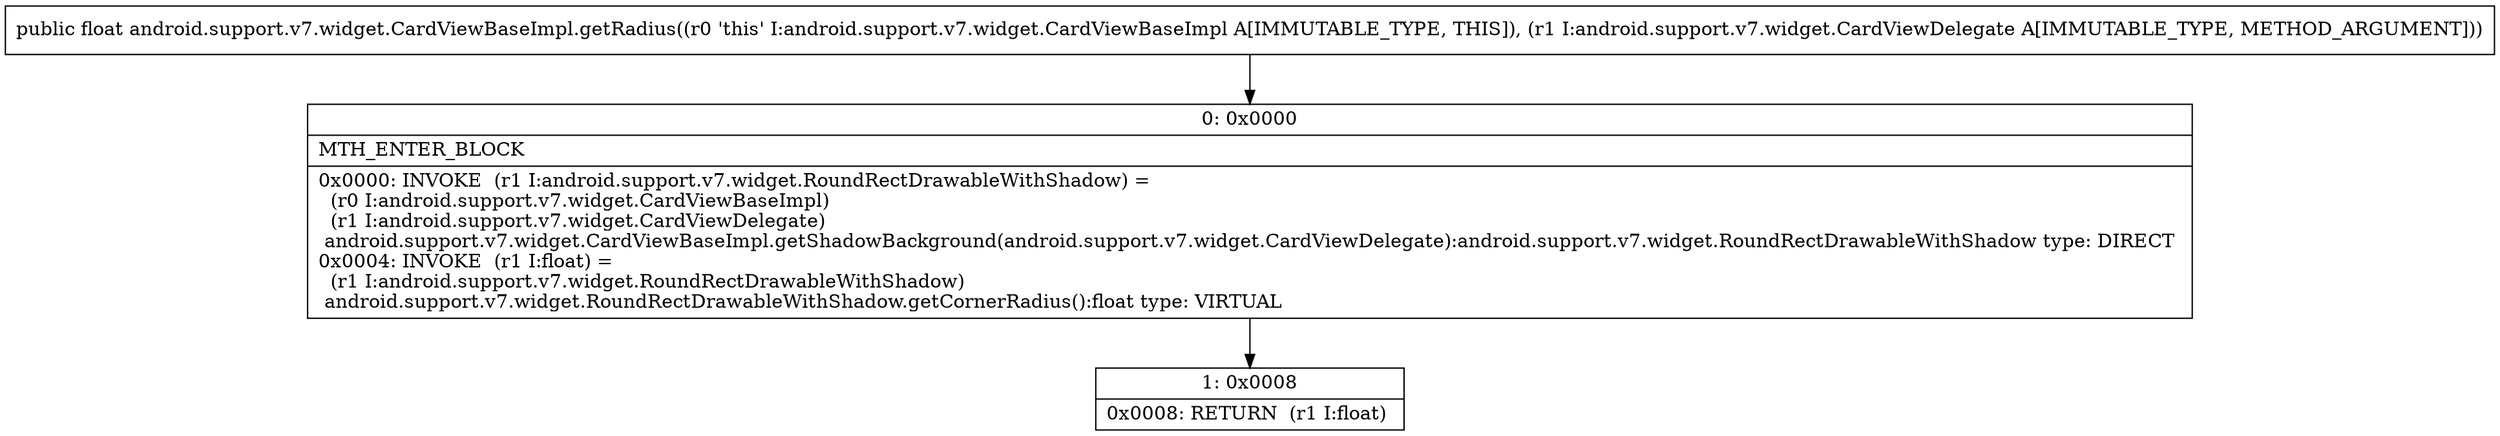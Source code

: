 digraph "CFG forandroid.support.v7.widget.CardViewBaseImpl.getRadius(Landroid\/support\/v7\/widget\/CardViewDelegate;)F" {
Node_0 [shape=record,label="{0\:\ 0x0000|MTH_ENTER_BLOCK\l|0x0000: INVOKE  (r1 I:android.support.v7.widget.RoundRectDrawableWithShadow) = \l  (r0 I:android.support.v7.widget.CardViewBaseImpl)\l  (r1 I:android.support.v7.widget.CardViewDelegate)\l android.support.v7.widget.CardViewBaseImpl.getShadowBackground(android.support.v7.widget.CardViewDelegate):android.support.v7.widget.RoundRectDrawableWithShadow type: DIRECT \l0x0004: INVOKE  (r1 I:float) = \l  (r1 I:android.support.v7.widget.RoundRectDrawableWithShadow)\l android.support.v7.widget.RoundRectDrawableWithShadow.getCornerRadius():float type: VIRTUAL \l}"];
Node_1 [shape=record,label="{1\:\ 0x0008|0x0008: RETURN  (r1 I:float) \l}"];
MethodNode[shape=record,label="{public float android.support.v7.widget.CardViewBaseImpl.getRadius((r0 'this' I:android.support.v7.widget.CardViewBaseImpl A[IMMUTABLE_TYPE, THIS]), (r1 I:android.support.v7.widget.CardViewDelegate A[IMMUTABLE_TYPE, METHOD_ARGUMENT])) }"];
MethodNode -> Node_0;
Node_0 -> Node_1;
}

